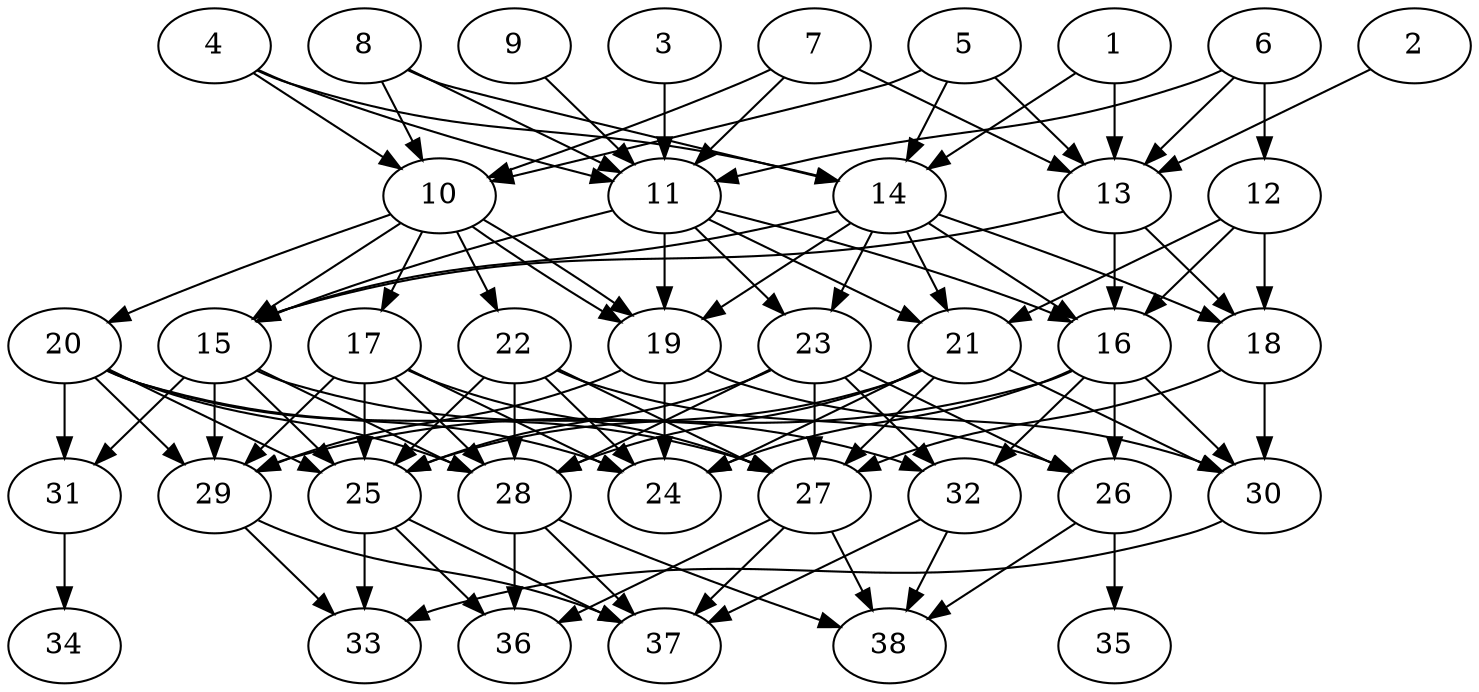 // DAG (tier=3-complex, mode=compute, n=38, ccr=0.470, fat=0.712, density=0.663, regular=0.397, jump=0.298, mindata=1048576, maxdata=16777216)
// DAG automatically generated by daggen at Sun Aug 24 16:33:35 2025
// /home/ermia/Project/Environments/daggen/bin/daggen --dot --ccr 0.470 --fat 0.712 --regular 0.397 --density 0.663 --jump 0.298 --mindata 1048576 --maxdata 16777216 -n 38 
digraph G {
  1 [size="2842619733350659072", alpha="0.15", expect_size="1421309866675329536"]
  1 -> 13 [size ="1163283302187008"]
  1 -> 14 [size ="1163283302187008"]
  2 [size="713066368999670", alpha="0.20", expect_size="356533184499835"]
  2 -> 13 [size ="15998426021888"]
  3 [size="3949154999678317625344", alpha="0.19", expect_size="1974577499839158812672"]
  3 -> 11 [size ="1998754433466368"]
  4 [size="459425795853570", alpha="0.18", expect_size="229712897926785"]
  4 -> 10 [size ="31117340049408"]
  4 -> 11 [size ="31117340049408"]
  4 -> 14 [size ="31117340049408"]
  5 [size="402444191965118464000", alpha="0.04", expect_size="201222095982559232000"]
  5 -> 10 [size ="436074237132800"]
  5 -> 13 [size ="436074237132800"]
  5 -> 14 [size ="436074237132800"]
  6 [size="2675411922364013740032", alpha="0.15", expect_size="1337705961182006870016"]
  6 -> 11 [size ="1541761130299392"]
  6 -> 12 [size ="1541761130299392"]
  6 -> 13 [size ="1541761130299392"]
  7 [size="4105538532183583", alpha="0.04", expect_size="2052769266091791"]
  7 -> 10 [size ="85095926988800"]
  7 -> 11 [size ="85095926988800"]
  7 -> 13 [size ="85095926988800"]
  8 [size="17022524659885748", alpha="0.14", expect_size="8511262329942874"]
  8 -> 10 [size ="14749488119808"]
  8 -> 11 [size ="14749488119808"]
  8 -> 14 [size ="14749488119808"]
  9 [size="38237330405851136000", alpha="0.03", expect_size="19118665202925568000"]
  9 -> 11 [size ="90799131852800"]
  10 [size="51590435264675720", alpha="0.11", expect_size="25795217632337860"]
  10 -> 15 [size ="862343206535168"]
  10 -> 17 [size ="862343206535168"]
  10 -> 19 [size ="862343206535168"]
  10 -> 19 [size ="862343206535168"]
  10 -> 20 [size ="862343206535168"]
  10 -> 22 [size ="862343206535168"]
  11 [size="359016645056523136", alpha="0.06", expect_size="179508322528261568"]
  11 -> 15 [size ="177811780272128"]
  11 -> 16 [size ="177811780272128"]
  11 -> 19 [size ="177811780272128"]
  11 -> 21 [size ="177811780272128"]
  11 -> 23 [size ="177811780272128"]
  12 [size="15493147491018086", alpha="0.04", expect_size="7746573745509043"]
  12 -> 16 [size ="1456099819520000"]
  12 -> 18 [size ="1456099819520000"]
  12 -> 21 [size ="1456099819520000"]
  13 [size="3653675758182836731904", alpha="0.15", expect_size="1826837879091418365952"]
  13 -> 15 [size ="1897768889090048"]
  13 -> 16 [size ="1897768889090048"]
  13 -> 18 [size ="1897768889090048"]
  14 [size="3714495837333593522176", alpha="0.01", expect_size="1857247918666796761088"]
  14 -> 15 [size ="1918771404996608"]
  14 -> 16 [size ="1918771404996608"]
  14 -> 18 [size ="1918771404996608"]
  14 -> 19 [size ="1918771404996608"]
  14 -> 21 [size ="1918771404996608"]
  14 -> 23 [size ="1918771404996608"]
  15 [size="21346510189778436096", alpha="0.03", expect_size="10673255094889218048"]
  15 -> 25 [size ="61561318146048"]
  15 -> 28 [size ="61561318146048"]
  15 -> 29 [size ="61561318146048"]
  15 -> 31 [size ="61561318146048"]
  15 -> 32 [size ="61561318146048"]
  16 [size="873353179361872256", alpha="0.01", expect_size="436676589680936128"]
  16 -> 24 [size ="1865856233504768"]
  16 -> 26 [size ="1865856233504768"]
  16 -> 29 [size ="1865856233504768"]
  16 -> 30 [size ="1865856233504768"]
  16 -> 32 [size ="1865856233504768"]
  17 [size="54090072007568312", alpha="0.11", expect_size="27045036003784156"]
  17 -> 24 [size ="2137830843219968"]
  17 -> 25 [size ="2137830843219968"]
  17 -> 27 [size ="2137830843219968"]
  17 -> 28 [size ="2137830843219968"]
  17 -> 29 [size ="2137830843219968"]
  18 [size="231274469717908832", alpha="0.09", expect_size="115637234858954416"]
  18 -> 27 [size ="179359981764608"]
  18 -> 30 [size ="179359981764608"]
  19 [size="1052938977493162", alpha="0.17", expect_size="526469488746581"]
  19 -> 24 [size ="25397349580800"]
  19 -> 29 [size ="25397349580800"]
  19 -> 30 [size ="25397349580800"]
  20 [size="1400116606926848000000", alpha="0.11", expect_size="700058303463424000000"]
  20 -> 24 [size ="1001227550720000"]
  20 -> 25 [size ="1001227550720000"]
  20 -> 27 [size ="1001227550720000"]
  20 -> 28 [size ="1001227550720000"]
  20 -> 29 [size ="1001227550720000"]
  20 -> 31 [size ="1001227550720000"]
  21 [size="138015816593179840", alpha="0.01", expect_size="69007908296589920"]
  21 -> 24 [size ="98518572204032"]
  21 -> 25 [size ="98518572204032"]
  21 -> 27 [size ="98518572204032"]
  21 -> 28 [size ="98518572204032"]
  21 -> 30 [size ="98518572204032"]
  22 [size="3800362100339916288", alpha="0.19", expect_size="1900181050169958144"]
  22 -> 24 [size ="1568028672131072"]
  22 -> 25 [size ="1568028672131072"]
  22 -> 26 [size ="1568028672131072"]
  22 -> 27 [size ="1568028672131072"]
  22 -> 28 [size ="1568028672131072"]
  23 [size="8143875907649678", alpha="0.04", expect_size="4071937953824839"]
  23 -> 25 [size ="280929188708352"]
  23 -> 26 [size ="280929188708352"]
  23 -> 27 [size ="280929188708352"]
  23 -> 28 [size ="280929188708352"]
  23 -> 32 [size ="280929188708352"]
  24 [size="1197619181290566144", alpha="0.08", expect_size="598809590645283072"]
  25 [size="5786293094384935", alpha="0.09", expect_size="2893146547192467"]
  25 -> 33 [size ="163512634572800"]
  25 -> 36 [size ="163512634572800"]
  25 -> 37 [size ="163512634572800"]
  26 [size="855465203080752640", alpha="0.18", expect_size="427732601540376320"]
  26 -> 35 [size ="1719227224424448"]
  26 -> 38 [size ="1719227224424448"]
  27 [size="45819817015189944", alpha="0.06", expect_size="22909908507594972"]
  27 -> 36 [size ="991719097106432"]
  27 -> 37 [size ="991719097106432"]
  27 -> 38 [size ="991719097106432"]
  28 [size="1269096266677520171008", alpha="0.16", expect_size="634548133338760085504"]
  28 -> 36 [size ="937748470956032"]
  28 -> 37 [size ="937748470956032"]
  28 -> 38 [size ="937748470956032"]
  29 [size="104716380792555136", alpha="0.01", expect_size="52358190396277568"]
  29 -> 33 [size ="155899939258368"]
  29 -> 37 [size ="155899939258368"]
  30 [size="116302052064458848", alpha="0.04", expect_size="58151026032229424"]
  30 -> 33 [size ="1839924563148800"]
  31 [size="161763574834555488", alpha="0.15", expect_size="80881787417277744"]
  31 -> 34 [size ="361432369594368"]
  32 [size="4513126828669320704", alpha="0.03", expect_size="2256563414334660352"]
  32 -> 37 [size ="2026299837120512"]
  32 -> 38 [size ="2026299837120512"]
  33 [size="68234943031745088", alpha="0.01", expect_size="34117471515872544"]
  34 [size="3161192490273872", alpha="0.16", expect_size="1580596245136936"]
  35 [size="356631360034497920", alpha="0.17", expect_size="178315680017248960"]
  36 [size="658016281884954198016", alpha="0.14", expect_size="329008140942477099008"]
  37 [size="728004266224070", alpha="0.19", expect_size="364002133112035"]
  38 [size="26630223633597600", alpha="0.17", expect_size="13315111816798800"]
}